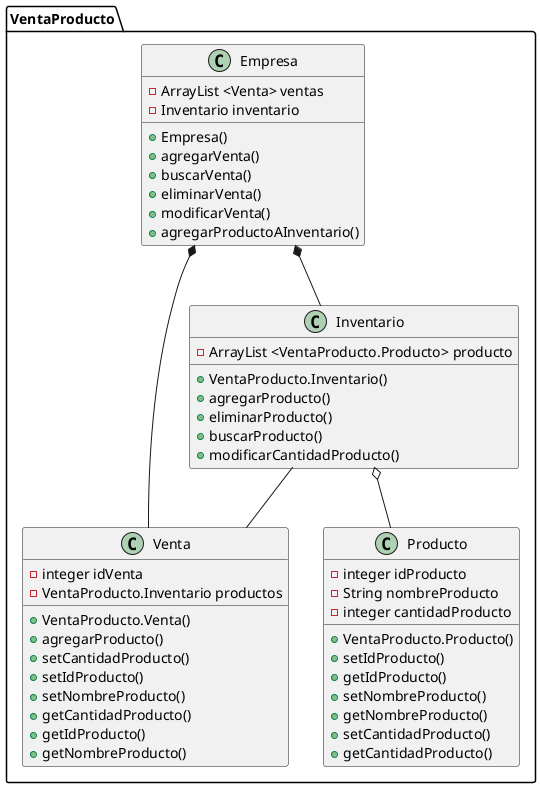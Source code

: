 @startuml


VentaProducto.Empresa *-- VentaProducto.Venta
VentaProducto.Empresa *-- VentaProducto.Inventario
VentaProducto.Inventario o-- VentaProducto.Producto
VentaProducto.Inventario -- VentaProducto.Venta

class VentaProducto.Empresa{
    -ArrayList <Venta> ventas
    -Inventario inventario
    +Empresa()
    +agregarVenta()
    +buscarVenta()
    +eliminarVenta()
    +modificarVenta()
    +agregarProductoAInventario()
}
class VentaProducto.Venta{
    -integer idVenta
    -VentaProducto.Inventario productos
    +VentaProducto.Venta()
    +agregarProducto()
    +setCantidadProducto()
    +setIdProducto()
    +setNombreProducto()
    +getCantidadProducto()
    +getIdProducto()
    +getNombreProducto()
}
class VentaProducto.Producto{
    -integer idProducto
    -String nombreProducto
    -integer cantidadProducto
    +VentaProducto.Producto()
    +setIdProducto()
    +getIdProducto()
    +setNombreProducto()
    +getNombreProducto()
    +setCantidadProducto()
    +getCantidadProducto()
}
class VentaProducto.Inventario{
    -ArrayList <VentaProducto.Producto> producto
    +VentaProducto.Inventario()
    +agregarProducto()
    +eliminarProducto()
    +buscarProducto()
    +modificarCantidadProducto()
}



@enduml